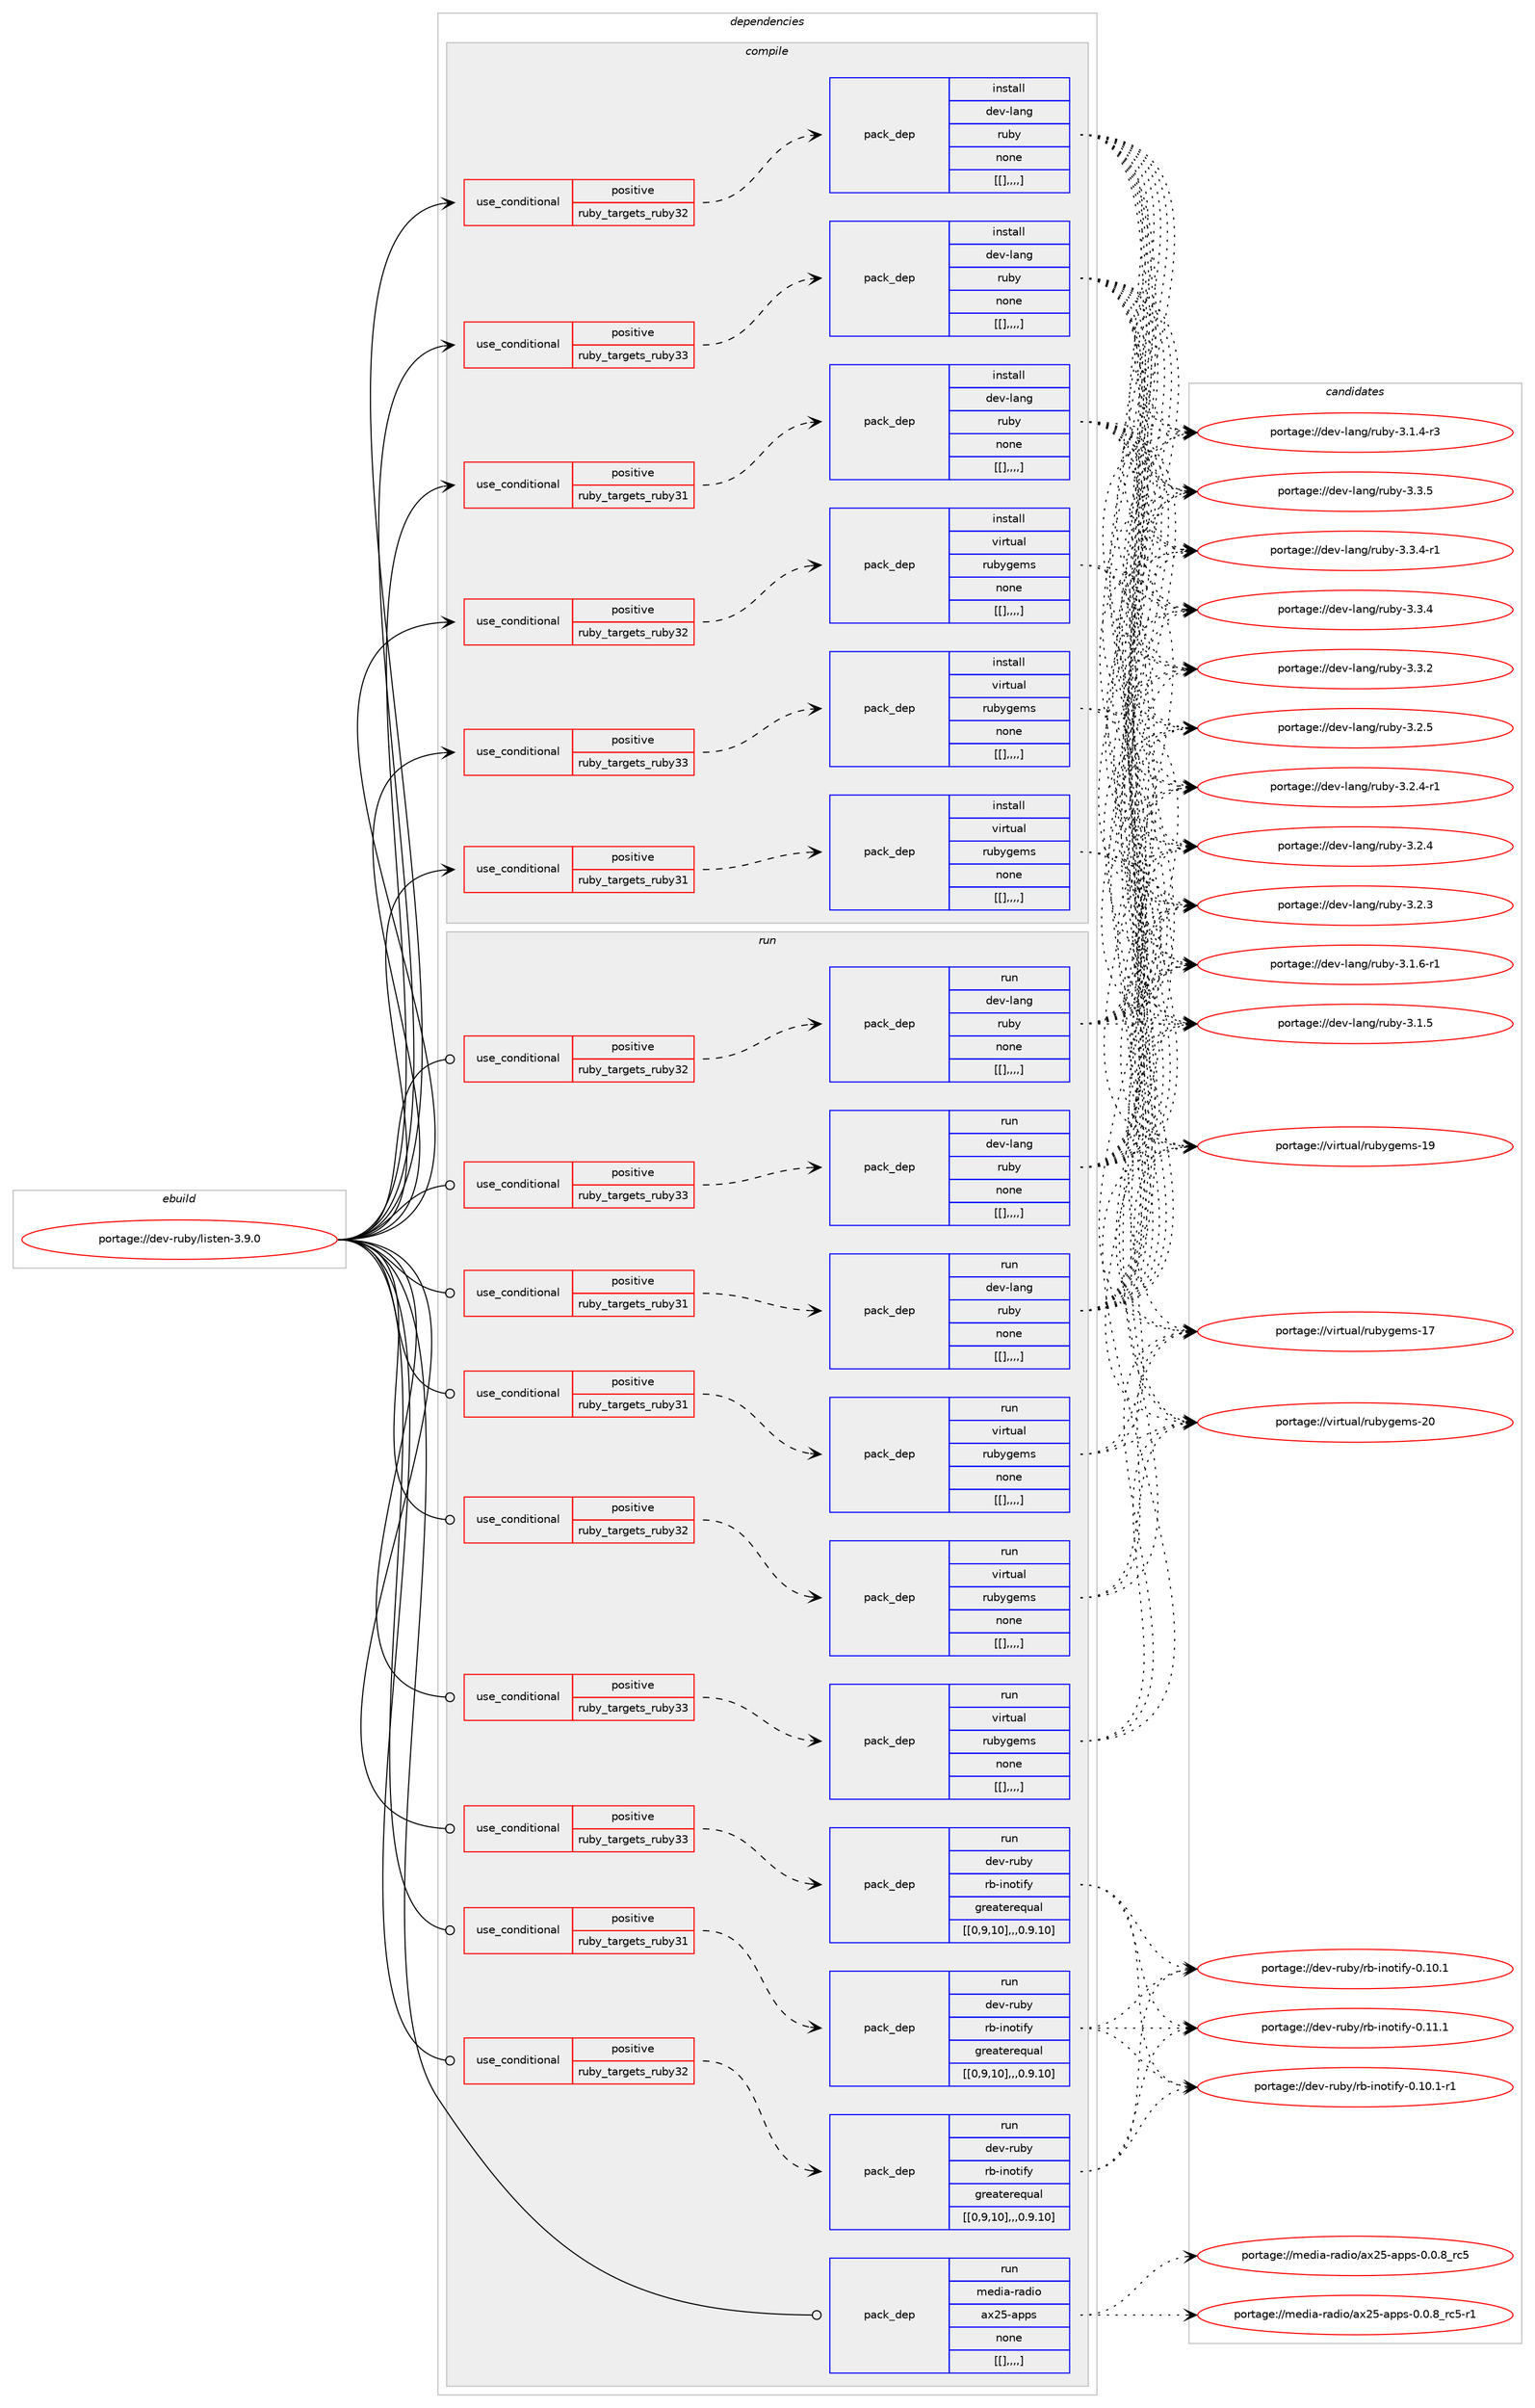 digraph prolog {

# *************
# Graph options
# *************

newrank=true;
concentrate=true;
compound=true;
graph [rankdir=LR,fontname=Helvetica,fontsize=10,ranksep=1.5];#, ranksep=2.5, nodesep=0.2];
edge  [arrowhead=vee];
node  [fontname=Helvetica,fontsize=10];

# **********
# The ebuild
# **********

subgraph cluster_leftcol {
color=gray;
label=<<i>ebuild</i>>;
id [label="portage://dev-ruby/listen-3.9.0", color=red, width=4, href="../dev-ruby/listen-3.9.0.svg"];
}

# ****************
# The dependencies
# ****************

subgraph cluster_midcol {
color=gray;
label=<<i>dependencies</i>>;
subgraph cluster_compile {
fillcolor="#eeeeee";
style=filled;
label=<<i>compile</i>>;
subgraph cond51340 {
dependency191500 [label=<<TABLE BORDER="0" CELLBORDER="1" CELLSPACING="0" CELLPADDING="4"><TR><TD ROWSPAN="3" CELLPADDING="10">use_conditional</TD></TR><TR><TD>positive</TD></TR><TR><TD>ruby_targets_ruby31</TD></TR></TABLE>>, shape=none, color=red];
subgraph pack138829 {
dependency191501 [label=<<TABLE BORDER="0" CELLBORDER="1" CELLSPACING="0" CELLPADDING="4" WIDTH="220"><TR><TD ROWSPAN="6" CELLPADDING="30">pack_dep</TD></TR><TR><TD WIDTH="110">install</TD></TR><TR><TD>dev-lang</TD></TR><TR><TD>ruby</TD></TR><TR><TD>none</TD></TR><TR><TD>[[],,,,]</TD></TR></TABLE>>, shape=none, color=blue];
}
dependency191500:e -> dependency191501:w [weight=20,style="dashed",arrowhead="vee"];
}
id:e -> dependency191500:w [weight=20,style="solid",arrowhead="vee"];
subgraph cond51341 {
dependency191502 [label=<<TABLE BORDER="0" CELLBORDER="1" CELLSPACING="0" CELLPADDING="4"><TR><TD ROWSPAN="3" CELLPADDING="10">use_conditional</TD></TR><TR><TD>positive</TD></TR><TR><TD>ruby_targets_ruby31</TD></TR></TABLE>>, shape=none, color=red];
subgraph pack138830 {
dependency191503 [label=<<TABLE BORDER="0" CELLBORDER="1" CELLSPACING="0" CELLPADDING="4" WIDTH="220"><TR><TD ROWSPAN="6" CELLPADDING="30">pack_dep</TD></TR><TR><TD WIDTH="110">install</TD></TR><TR><TD>virtual</TD></TR><TR><TD>rubygems</TD></TR><TR><TD>none</TD></TR><TR><TD>[[],,,,]</TD></TR></TABLE>>, shape=none, color=blue];
}
dependency191502:e -> dependency191503:w [weight=20,style="dashed",arrowhead="vee"];
}
id:e -> dependency191502:w [weight=20,style="solid",arrowhead="vee"];
subgraph cond51342 {
dependency191504 [label=<<TABLE BORDER="0" CELLBORDER="1" CELLSPACING="0" CELLPADDING="4"><TR><TD ROWSPAN="3" CELLPADDING="10">use_conditional</TD></TR><TR><TD>positive</TD></TR><TR><TD>ruby_targets_ruby32</TD></TR></TABLE>>, shape=none, color=red];
subgraph pack138831 {
dependency191505 [label=<<TABLE BORDER="0" CELLBORDER="1" CELLSPACING="0" CELLPADDING="4" WIDTH="220"><TR><TD ROWSPAN="6" CELLPADDING="30">pack_dep</TD></TR><TR><TD WIDTH="110">install</TD></TR><TR><TD>dev-lang</TD></TR><TR><TD>ruby</TD></TR><TR><TD>none</TD></TR><TR><TD>[[],,,,]</TD></TR></TABLE>>, shape=none, color=blue];
}
dependency191504:e -> dependency191505:w [weight=20,style="dashed",arrowhead="vee"];
}
id:e -> dependency191504:w [weight=20,style="solid",arrowhead="vee"];
subgraph cond51343 {
dependency191506 [label=<<TABLE BORDER="0" CELLBORDER="1" CELLSPACING="0" CELLPADDING="4"><TR><TD ROWSPAN="3" CELLPADDING="10">use_conditional</TD></TR><TR><TD>positive</TD></TR><TR><TD>ruby_targets_ruby32</TD></TR></TABLE>>, shape=none, color=red];
subgraph pack138832 {
dependency191507 [label=<<TABLE BORDER="0" CELLBORDER="1" CELLSPACING="0" CELLPADDING="4" WIDTH="220"><TR><TD ROWSPAN="6" CELLPADDING="30">pack_dep</TD></TR><TR><TD WIDTH="110">install</TD></TR><TR><TD>virtual</TD></TR><TR><TD>rubygems</TD></TR><TR><TD>none</TD></TR><TR><TD>[[],,,,]</TD></TR></TABLE>>, shape=none, color=blue];
}
dependency191506:e -> dependency191507:w [weight=20,style="dashed",arrowhead="vee"];
}
id:e -> dependency191506:w [weight=20,style="solid",arrowhead="vee"];
subgraph cond51344 {
dependency191508 [label=<<TABLE BORDER="0" CELLBORDER="1" CELLSPACING="0" CELLPADDING="4"><TR><TD ROWSPAN="3" CELLPADDING="10">use_conditional</TD></TR><TR><TD>positive</TD></TR><TR><TD>ruby_targets_ruby33</TD></TR></TABLE>>, shape=none, color=red];
subgraph pack138833 {
dependency191509 [label=<<TABLE BORDER="0" CELLBORDER="1" CELLSPACING="0" CELLPADDING="4" WIDTH="220"><TR><TD ROWSPAN="6" CELLPADDING="30">pack_dep</TD></TR><TR><TD WIDTH="110">install</TD></TR><TR><TD>dev-lang</TD></TR><TR><TD>ruby</TD></TR><TR><TD>none</TD></TR><TR><TD>[[],,,,]</TD></TR></TABLE>>, shape=none, color=blue];
}
dependency191508:e -> dependency191509:w [weight=20,style="dashed",arrowhead="vee"];
}
id:e -> dependency191508:w [weight=20,style="solid",arrowhead="vee"];
subgraph cond51345 {
dependency191510 [label=<<TABLE BORDER="0" CELLBORDER="1" CELLSPACING="0" CELLPADDING="4"><TR><TD ROWSPAN="3" CELLPADDING="10">use_conditional</TD></TR><TR><TD>positive</TD></TR><TR><TD>ruby_targets_ruby33</TD></TR></TABLE>>, shape=none, color=red];
subgraph pack138834 {
dependency191511 [label=<<TABLE BORDER="0" CELLBORDER="1" CELLSPACING="0" CELLPADDING="4" WIDTH="220"><TR><TD ROWSPAN="6" CELLPADDING="30">pack_dep</TD></TR><TR><TD WIDTH="110">install</TD></TR><TR><TD>virtual</TD></TR><TR><TD>rubygems</TD></TR><TR><TD>none</TD></TR><TR><TD>[[],,,,]</TD></TR></TABLE>>, shape=none, color=blue];
}
dependency191510:e -> dependency191511:w [weight=20,style="dashed",arrowhead="vee"];
}
id:e -> dependency191510:w [weight=20,style="solid",arrowhead="vee"];
}
subgraph cluster_compileandrun {
fillcolor="#eeeeee";
style=filled;
label=<<i>compile and run</i>>;
}
subgraph cluster_run {
fillcolor="#eeeeee";
style=filled;
label=<<i>run</i>>;
subgraph cond51346 {
dependency191512 [label=<<TABLE BORDER="0" CELLBORDER="1" CELLSPACING="0" CELLPADDING="4"><TR><TD ROWSPAN="3" CELLPADDING="10">use_conditional</TD></TR><TR><TD>positive</TD></TR><TR><TD>ruby_targets_ruby31</TD></TR></TABLE>>, shape=none, color=red];
subgraph pack138835 {
dependency191513 [label=<<TABLE BORDER="0" CELLBORDER="1" CELLSPACING="0" CELLPADDING="4" WIDTH="220"><TR><TD ROWSPAN="6" CELLPADDING="30">pack_dep</TD></TR><TR><TD WIDTH="110">run</TD></TR><TR><TD>dev-lang</TD></TR><TR><TD>ruby</TD></TR><TR><TD>none</TD></TR><TR><TD>[[],,,,]</TD></TR></TABLE>>, shape=none, color=blue];
}
dependency191512:e -> dependency191513:w [weight=20,style="dashed",arrowhead="vee"];
}
id:e -> dependency191512:w [weight=20,style="solid",arrowhead="odot"];
subgraph cond51347 {
dependency191514 [label=<<TABLE BORDER="0" CELLBORDER="1" CELLSPACING="0" CELLPADDING="4"><TR><TD ROWSPAN="3" CELLPADDING="10">use_conditional</TD></TR><TR><TD>positive</TD></TR><TR><TD>ruby_targets_ruby31</TD></TR></TABLE>>, shape=none, color=red];
subgraph pack138836 {
dependency191515 [label=<<TABLE BORDER="0" CELLBORDER="1" CELLSPACING="0" CELLPADDING="4" WIDTH="220"><TR><TD ROWSPAN="6" CELLPADDING="30">pack_dep</TD></TR><TR><TD WIDTH="110">run</TD></TR><TR><TD>dev-ruby</TD></TR><TR><TD>rb-inotify</TD></TR><TR><TD>greaterequal</TD></TR><TR><TD>[[0,9,10],,,0.9.10]</TD></TR></TABLE>>, shape=none, color=blue];
}
dependency191514:e -> dependency191515:w [weight=20,style="dashed",arrowhead="vee"];
}
id:e -> dependency191514:w [weight=20,style="solid",arrowhead="odot"];
subgraph cond51348 {
dependency191516 [label=<<TABLE BORDER="0" CELLBORDER="1" CELLSPACING="0" CELLPADDING="4"><TR><TD ROWSPAN="3" CELLPADDING="10">use_conditional</TD></TR><TR><TD>positive</TD></TR><TR><TD>ruby_targets_ruby31</TD></TR></TABLE>>, shape=none, color=red];
subgraph pack138837 {
dependency191517 [label=<<TABLE BORDER="0" CELLBORDER="1" CELLSPACING="0" CELLPADDING="4" WIDTH="220"><TR><TD ROWSPAN="6" CELLPADDING="30">pack_dep</TD></TR><TR><TD WIDTH="110">run</TD></TR><TR><TD>virtual</TD></TR><TR><TD>rubygems</TD></TR><TR><TD>none</TD></TR><TR><TD>[[],,,,]</TD></TR></TABLE>>, shape=none, color=blue];
}
dependency191516:e -> dependency191517:w [weight=20,style="dashed",arrowhead="vee"];
}
id:e -> dependency191516:w [weight=20,style="solid",arrowhead="odot"];
subgraph cond51349 {
dependency191518 [label=<<TABLE BORDER="0" CELLBORDER="1" CELLSPACING="0" CELLPADDING="4"><TR><TD ROWSPAN="3" CELLPADDING="10">use_conditional</TD></TR><TR><TD>positive</TD></TR><TR><TD>ruby_targets_ruby32</TD></TR></TABLE>>, shape=none, color=red];
subgraph pack138838 {
dependency191519 [label=<<TABLE BORDER="0" CELLBORDER="1" CELLSPACING="0" CELLPADDING="4" WIDTH="220"><TR><TD ROWSPAN="6" CELLPADDING="30">pack_dep</TD></TR><TR><TD WIDTH="110">run</TD></TR><TR><TD>dev-lang</TD></TR><TR><TD>ruby</TD></TR><TR><TD>none</TD></TR><TR><TD>[[],,,,]</TD></TR></TABLE>>, shape=none, color=blue];
}
dependency191518:e -> dependency191519:w [weight=20,style="dashed",arrowhead="vee"];
}
id:e -> dependency191518:w [weight=20,style="solid",arrowhead="odot"];
subgraph cond51350 {
dependency191520 [label=<<TABLE BORDER="0" CELLBORDER="1" CELLSPACING="0" CELLPADDING="4"><TR><TD ROWSPAN="3" CELLPADDING="10">use_conditional</TD></TR><TR><TD>positive</TD></TR><TR><TD>ruby_targets_ruby32</TD></TR></TABLE>>, shape=none, color=red];
subgraph pack138839 {
dependency191521 [label=<<TABLE BORDER="0" CELLBORDER="1" CELLSPACING="0" CELLPADDING="4" WIDTH="220"><TR><TD ROWSPAN="6" CELLPADDING="30">pack_dep</TD></TR><TR><TD WIDTH="110">run</TD></TR><TR><TD>dev-ruby</TD></TR><TR><TD>rb-inotify</TD></TR><TR><TD>greaterequal</TD></TR><TR><TD>[[0,9,10],,,0.9.10]</TD></TR></TABLE>>, shape=none, color=blue];
}
dependency191520:e -> dependency191521:w [weight=20,style="dashed",arrowhead="vee"];
}
id:e -> dependency191520:w [weight=20,style="solid",arrowhead="odot"];
subgraph cond51351 {
dependency191522 [label=<<TABLE BORDER="0" CELLBORDER="1" CELLSPACING="0" CELLPADDING="4"><TR><TD ROWSPAN="3" CELLPADDING="10">use_conditional</TD></TR><TR><TD>positive</TD></TR><TR><TD>ruby_targets_ruby32</TD></TR></TABLE>>, shape=none, color=red];
subgraph pack138840 {
dependency191523 [label=<<TABLE BORDER="0" CELLBORDER="1" CELLSPACING="0" CELLPADDING="4" WIDTH="220"><TR><TD ROWSPAN="6" CELLPADDING="30">pack_dep</TD></TR><TR><TD WIDTH="110">run</TD></TR><TR><TD>virtual</TD></TR><TR><TD>rubygems</TD></TR><TR><TD>none</TD></TR><TR><TD>[[],,,,]</TD></TR></TABLE>>, shape=none, color=blue];
}
dependency191522:e -> dependency191523:w [weight=20,style="dashed",arrowhead="vee"];
}
id:e -> dependency191522:w [weight=20,style="solid",arrowhead="odot"];
subgraph cond51352 {
dependency191524 [label=<<TABLE BORDER="0" CELLBORDER="1" CELLSPACING="0" CELLPADDING="4"><TR><TD ROWSPAN="3" CELLPADDING="10">use_conditional</TD></TR><TR><TD>positive</TD></TR><TR><TD>ruby_targets_ruby33</TD></TR></TABLE>>, shape=none, color=red];
subgraph pack138841 {
dependency191525 [label=<<TABLE BORDER="0" CELLBORDER="1" CELLSPACING="0" CELLPADDING="4" WIDTH="220"><TR><TD ROWSPAN="6" CELLPADDING="30">pack_dep</TD></TR><TR><TD WIDTH="110">run</TD></TR><TR><TD>dev-lang</TD></TR><TR><TD>ruby</TD></TR><TR><TD>none</TD></TR><TR><TD>[[],,,,]</TD></TR></TABLE>>, shape=none, color=blue];
}
dependency191524:e -> dependency191525:w [weight=20,style="dashed",arrowhead="vee"];
}
id:e -> dependency191524:w [weight=20,style="solid",arrowhead="odot"];
subgraph cond51353 {
dependency191526 [label=<<TABLE BORDER="0" CELLBORDER="1" CELLSPACING="0" CELLPADDING="4"><TR><TD ROWSPAN="3" CELLPADDING="10">use_conditional</TD></TR><TR><TD>positive</TD></TR><TR><TD>ruby_targets_ruby33</TD></TR></TABLE>>, shape=none, color=red];
subgraph pack138842 {
dependency191527 [label=<<TABLE BORDER="0" CELLBORDER="1" CELLSPACING="0" CELLPADDING="4" WIDTH="220"><TR><TD ROWSPAN="6" CELLPADDING="30">pack_dep</TD></TR><TR><TD WIDTH="110">run</TD></TR><TR><TD>dev-ruby</TD></TR><TR><TD>rb-inotify</TD></TR><TR><TD>greaterequal</TD></TR><TR><TD>[[0,9,10],,,0.9.10]</TD></TR></TABLE>>, shape=none, color=blue];
}
dependency191526:e -> dependency191527:w [weight=20,style="dashed",arrowhead="vee"];
}
id:e -> dependency191526:w [weight=20,style="solid",arrowhead="odot"];
subgraph cond51354 {
dependency191528 [label=<<TABLE BORDER="0" CELLBORDER="1" CELLSPACING="0" CELLPADDING="4"><TR><TD ROWSPAN="3" CELLPADDING="10">use_conditional</TD></TR><TR><TD>positive</TD></TR><TR><TD>ruby_targets_ruby33</TD></TR></TABLE>>, shape=none, color=red];
subgraph pack138843 {
dependency191529 [label=<<TABLE BORDER="0" CELLBORDER="1" CELLSPACING="0" CELLPADDING="4" WIDTH="220"><TR><TD ROWSPAN="6" CELLPADDING="30">pack_dep</TD></TR><TR><TD WIDTH="110">run</TD></TR><TR><TD>virtual</TD></TR><TR><TD>rubygems</TD></TR><TR><TD>none</TD></TR><TR><TD>[[],,,,]</TD></TR></TABLE>>, shape=none, color=blue];
}
dependency191528:e -> dependency191529:w [weight=20,style="dashed",arrowhead="vee"];
}
id:e -> dependency191528:w [weight=20,style="solid",arrowhead="odot"];
subgraph pack138844 {
dependency191530 [label=<<TABLE BORDER="0" CELLBORDER="1" CELLSPACING="0" CELLPADDING="4" WIDTH="220"><TR><TD ROWSPAN="6" CELLPADDING="30">pack_dep</TD></TR><TR><TD WIDTH="110">run</TD></TR><TR><TD>media-radio</TD></TR><TR><TD>ax25-apps</TD></TR><TR><TD>none</TD></TR><TR><TD>[[],,,,]</TD></TR></TABLE>>, shape=none, color=blue];
}
id:e -> dependency191530:w [weight=20,style="solid",arrowhead="odot"];
}
}

# **************
# The candidates
# **************

subgraph cluster_choices {
rank=same;
color=gray;
label=<<i>candidates</i>>;

subgraph choice138829 {
color=black;
nodesep=1;
choice10010111845108971101034711411798121455146514653 [label="portage://dev-lang/ruby-3.3.5", color=red, width=4,href="../dev-lang/ruby-3.3.5.svg"];
choice100101118451089711010347114117981214551465146524511449 [label="portage://dev-lang/ruby-3.3.4-r1", color=red, width=4,href="../dev-lang/ruby-3.3.4-r1.svg"];
choice10010111845108971101034711411798121455146514652 [label="portage://dev-lang/ruby-3.3.4", color=red, width=4,href="../dev-lang/ruby-3.3.4.svg"];
choice10010111845108971101034711411798121455146514650 [label="portage://dev-lang/ruby-3.3.2", color=red, width=4,href="../dev-lang/ruby-3.3.2.svg"];
choice10010111845108971101034711411798121455146504653 [label="portage://dev-lang/ruby-3.2.5", color=red, width=4,href="../dev-lang/ruby-3.2.5.svg"];
choice100101118451089711010347114117981214551465046524511449 [label="portage://dev-lang/ruby-3.2.4-r1", color=red, width=4,href="../dev-lang/ruby-3.2.4-r1.svg"];
choice10010111845108971101034711411798121455146504652 [label="portage://dev-lang/ruby-3.2.4", color=red, width=4,href="../dev-lang/ruby-3.2.4.svg"];
choice10010111845108971101034711411798121455146504651 [label="portage://dev-lang/ruby-3.2.3", color=red, width=4,href="../dev-lang/ruby-3.2.3.svg"];
choice100101118451089711010347114117981214551464946544511449 [label="portage://dev-lang/ruby-3.1.6-r1", color=red, width=4,href="../dev-lang/ruby-3.1.6-r1.svg"];
choice10010111845108971101034711411798121455146494653 [label="portage://dev-lang/ruby-3.1.5", color=red, width=4,href="../dev-lang/ruby-3.1.5.svg"];
choice100101118451089711010347114117981214551464946524511451 [label="portage://dev-lang/ruby-3.1.4-r3", color=red, width=4,href="../dev-lang/ruby-3.1.4-r3.svg"];
dependency191501:e -> choice10010111845108971101034711411798121455146514653:w [style=dotted,weight="100"];
dependency191501:e -> choice100101118451089711010347114117981214551465146524511449:w [style=dotted,weight="100"];
dependency191501:e -> choice10010111845108971101034711411798121455146514652:w [style=dotted,weight="100"];
dependency191501:e -> choice10010111845108971101034711411798121455146514650:w [style=dotted,weight="100"];
dependency191501:e -> choice10010111845108971101034711411798121455146504653:w [style=dotted,weight="100"];
dependency191501:e -> choice100101118451089711010347114117981214551465046524511449:w [style=dotted,weight="100"];
dependency191501:e -> choice10010111845108971101034711411798121455146504652:w [style=dotted,weight="100"];
dependency191501:e -> choice10010111845108971101034711411798121455146504651:w [style=dotted,weight="100"];
dependency191501:e -> choice100101118451089711010347114117981214551464946544511449:w [style=dotted,weight="100"];
dependency191501:e -> choice10010111845108971101034711411798121455146494653:w [style=dotted,weight="100"];
dependency191501:e -> choice100101118451089711010347114117981214551464946524511451:w [style=dotted,weight="100"];
}
subgraph choice138830 {
color=black;
nodesep=1;
choice118105114116117971084711411798121103101109115455048 [label="portage://virtual/rubygems-20", color=red, width=4,href="../virtual/rubygems-20.svg"];
choice118105114116117971084711411798121103101109115454957 [label="portage://virtual/rubygems-19", color=red, width=4,href="../virtual/rubygems-19.svg"];
choice118105114116117971084711411798121103101109115454955 [label="portage://virtual/rubygems-17", color=red, width=4,href="../virtual/rubygems-17.svg"];
dependency191503:e -> choice118105114116117971084711411798121103101109115455048:w [style=dotted,weight="100"];
dependency191503:e -> choice118105114116117971084711411798121103101109115454957:w [style=dotted,weight="100"];
dependency191503:e -> choice118105114116117971084711411798121103101109115454955:w [style=dotted,weight="100"];
}
subgraph choice138831 {
color=black;
nodesep=1;
choice10010111845108971101034711411798121455146514653 [label="portage://dev-lang/ruby-3.3.5", color=red, width=4,href="../dev-lang/ruby-3.3.5.svg"];
choice100101118451089711010347114117981214551465146524511449 [label="portage://dev-lang/ruby-3.3.4-r1", color=red, width=4,href="../dev-lang/ruby-3.3.4-r1.svg"];
choice10010111845108971101034711411798121455146514652 [label="portage://dev-lang/ruby-3.3.4", color=red, width=4,href="../dev-lang/ruby-3.3.4.svg"];
choice10010111845108971101034711411798121455146514650 [label="portage://dev-lang/ruby-3.3.2", color=red, width=4,href="../dev-lang/ruby-3.3.2.svg"];
choice10010111845108971101034711411798121455146504653 [label="portage://dev-lang/ruby-3.2.5", color=red, width=4,href="../dev-lang/ruby-3.2.5.svg"];
choice100101118451089711010347114117981214551465046524511449 [label="portage://dev-lang/ruby-3.2.4-r1", color=red, width=4,href="../dev-lang/ruby-3.2.4-r1.svg"];
choice10010111845108971101034711411798121455146504652 [label="portage://dev-lang/ruby-3.2.4", color=red, width=4,href="../dev-lang/ruby-3.2.4.svg"];
choice10010111845108971101034711411798121455146504651 [label="portage://dev-lang/ruby-3.2.3", color=red, width=4,href="../dev-lang/ruby-3.2.3.svg"];
choice100101118451089711010347114117981214551464946544511449 [label="portage://dev-lang/ruby-3.1.6-r1", color=red, width=4,href="../dev-lang/ruby-3.1.6-r1.svg"];
choice10010111845108971101034711411798121455146494653 [label="portage://dev-lang/ruby-3.1.5", color=red, width=4,href="../dev-lang/ruby-3.1.5.svg"];
choice100101118451089711010347114117981214551464946524511451 [label="portage://dev-lang/ruby-3.1.4-r3", color=red, width=4,href="../dev-lang/ruby-3.1.4-r3.svg"];
dependency191505:e -> choice10010111845108971101034711411798121455146514653:w [style=dotted,weight="100"];
dependency191505:e -> choice100101118451089711010347114117981214551465146524511449:w [style=dotted,weight="100"];
dependency191505:e -> choice10010111845108971101034711411798121455146514652:w [style=dotted,weight="100"];
dependency191505:e -> choice10010111845108971101034711411798121455146514650:w [style=dotted,weight="100"];
dependency191505:e -> choice10010111845108971101034711411798121455146504653:w [style=dotted,weight="100"];
dependency191505:e -> choice100101118451089711010347114117981214551465046524511449:w [style=dotted,weight="100"];
dependency191505:e -> choice10010111845108971101034711411798121455146504652:w [style=dotted,weight="100"];
dependency191505:e -> choice10010111845108971101034711411798121455146504651:w [style=dotted,weight="100"];
dependency191505:e -> choice100101118451089711010347114117981214551464946544511449:w [style=dotted,weight="100"];
dependency191505:e -> choice10010111845108971101034711411798121455146494653:w [style=dotted,weight="100"];
dependency191505:e -> choice100101118451089711010347114117981214551464946524511451:w [style=dotted,weight="100"];
}
subgraph choice138832 {
color=black;
nodesep=1;
choice118105114116117971084711411798121103101109115455048 [label="portage://virtual/rubygems-20", color=red, width=4,href="../virtual/rubygems-20.svg"];
choice118105114116117971084711411798121103101109115454957 [label="portage://virtual/rubygems-19", color=red, width=4,href="../virtual/rubygems-19.svg"];
choice118105114116117971084711411798121103101109115454955 [label="portage://virtual/rubygems-17", color=red, width=4,href="../virtual/rubygems-17.svg"];
dependency191507:e -> choice118105114116117971084711411798121103101109115455048:w [style=dotted,weight="100"];
dependency191507:e -> choice118105114116117971084711411798121103101109115454957:w [style=dotted,weight="100"];
dependency191507:e -> choice118105114116117971084711411798121103101109115454955:w [style=dotted,weight="100"];
}
subgraph choice138833 {
color=black;
nodesep=1;
choice10010111845108971101034711411798121455146514653 [label="portage://dev-lang/ruby-3.3.5", color=red, width=4,href="../dev-lang/ruby-3.3.5.svg"];
choice100101118451089711010347114117981214551465146524511449 [label="portage://dev-lang/ruby-3.3.4-r1", color=red, width=4,href="../dev-lang/ruby-3.3.4-r1.svg"];
choice10010111845108971101034711411798121455146514652 [label="portage://dev-lang/ruby-3.3.4", color=red, width=4,href="../dev-lang/ruby-3.3.4.svg"];
choice10010111845108971101034711411798121455146514650 [label="portage://dev-lang/ruby-3.3.2", color=red, width=4,href="../dev-lang/ruby-3.3.2.svg"];
choice10010111845108971101034711411798121455146504653 [label="portage://dev-lang/ruby-3.2.5", color=red, width=4,href="../dev-lang/ruby-3.2.5.svg"];
choice100101118451089711010347114117981214551465046524511449 [label="portage://dev-lang/ruby-3.2.4-r1", color=red, width=4,href="../dev-lang/ruby-3.2.4-r1.svg"];
choice10010111845108971101034711411798121455146504652 [label="portage://dev-lang/ruby-3.2.4", color=red, width=4,href="../dev-lang/ruby-3.2.4.svg"];
choice10010111845108971101034711411798121455146504651 [label="portage://dev-lang/ruby-3.2.3", color=red, width=4,href="../dev-lang/ruby-3.2.3.svg"];
choice100101118451089711010347114117981214551464946544511449 [label="portage://dev-lang/ruby-3.1.6-r1", color=red, width=4,href="../dev-lang/ruby-3.1.6-r1.svg"];
choice10010111845108971101034711411798121455146494653 [label="portage://dev-lang/ruby-3.1.5", color=red, width=4,href="../dev-lang/ruby-3.1.5.svg"];
choice100101118451089711010347114117981214551464946524511451 [label="portage://dev-lang/ruby-3.1.4-r3", color=red, width=4,href="../dev-lang/ruby-3.1.4-r3.svg"];
dependency191509:e -> choice10010111845108971101034711411798121455146514653:w [style=dotted,weight="100"];
dependency191509:e -> choice100101118451089711010347114117981214551465146524511449:w [style=dotted,weight="100"];
dependency191509:e -> choice10010111845108971101034711411798121455146514652:w [style=dotted,weight="100"];
dependency191509:e -> choice10010111845108971101034711411798121455146514650:w [style=dotted,weight="100"];
dependency191509:e -> choice10010111845108971101034711411798121455146504653:w [style=dotted,weight="100"];
dependency191509:e -> choice100101118451089711010347114117981214551465046524511449:w [style=dotted,weight="100"];
dependency191509:e -> choice10010111845108971101034711411798121455146504652:w [style=dotted,weight="100"];
dependency191509:e -> choice10010111845108971101034711411798121455146504651:w [style=dotted,weight="100"];
dependency191509:e -> choice100101118451089711010347114117981214551464946544511449:w [style=dotted,weight="100"];
dependency191509:e -> choice10010111845108971101034711411798121455146494653:w [style=dotted,weight="100"];
dependency191509:e -> choice100101118451089711010347114117981214551464946524511451:w [style=dotted,weight="100"];
}
subgraph choice138834 {
color=black;
nodesep=1;
choice118105114116117971084711411798121103101109115455048 [label="portage://virtual/rubygems-20", color=red, width=4,href="../virtual/rubygems-20.svg"];
choice118105114116117971084711411798121103101109115454957 [label="portage://virtual/rubygems-19", color=red, width=4,href="../virtual/rubygems-19.svg"];
choice118105114116117971084711411798121103101109115454955 [label="portage://virtual/rubygems-17", color=red, width=4,href="../virtual/rubygems-17.svg"];
dependency191511:e -> choice118105114116117971084711411798121103101109115455048:w [style=dotted,weight="100"];
dependency191511:e -> choice118105114116117971084711411798121103101109115454957:w [style=dotted,weight="100"];
dependency191511:e -> choice118105114116117971084711411798121103101109115454955:w [style=dotted,weight="100"];
}
subgraph choice138835 {
color=black;
nodesep=1;
choice10010111845108971101034711411798121455146514653 [label="portage://dev-lang/ruby-3.3.5", color=red, width=4,href="../dev-lang/ruby-3.3.5.svg"];
choice100101118451089711010347114117981214551465146524511449 [label="portage://dev-lang/ruby-3.3.4-r1", color=red, width=4,href="../dev-lang/ruby-3.3.4-r1.svg"];
choice10010111845108971101034711411798121455146514652 [label="portage://dev-lang/ruby-3.3.4", color=red, width=4,href="../dev-lang/ruby-3.3.4.svg"];
choice10010111845108971101034711411798121455146514650 [label="portage://dev-lang/ruby-3.3.2", color=red, width=4,href="../dev-lang/ruby-3.3.2.svg"];
choice10010111845108971101034711411798121455146504653 [label="portage://dev-lang/ruby-3.2.5", color=red, width=4,href="../dev-lang/ruby-3.2.5.svg"];
choice100101118451089711010347114117981214551465046524511449 [label="portage://dev-lang/ruby-3.2.4-r1", color=red, width=4,href="../dev-lang/ruby-3.2.4-r1.svg"];
choice10010111845108971101034711411798121455146504652 [label="portage://dev-lang/ruby-3.2.4", color=red, width=4,href="../dev-lang/ruby-3.2.4.svg"];
choice10010111845108971101034711411798121455146504651 [label="portage://dev-lang/ruby-3.2.3", color=red, width=4,href="../dev-lang/ruby-3.2.3.svg"];
choice100101118451089711010347114117981214551464946544511449 [label="portage://dev-lang/ruby-3.1.6-r1", color=red, width=4,href="../dev-lang/ruby-3.1.6-r1.svg"];
choice10010111845108971101034711411798121455146494653 [label="portage://dev-lang/ruby-3.1.5", color=red, width=4,href="../dev-lang/ruby-3.1.5.svg"];
choice100101118451089711010347114117981214551464946524511451 [label="portage://dev-lang/ruby-3.1.4-r3", color=red, width=4,href="../dev-lang/ruby-3.1.4-r3.svg"];
dependency191513:e -> choice10010111845108971101034711411798121455146514653:w [style=dotted,weight="100"];
dependency191513:e -> choice100101118451089711010347114117981214551465146524511449:w [style=dotted,weight="100"];
dependency191513:e -> choice10010111845108971101034711411798121455146514652:w [style=dotted,weight="100"];
dependency191513:e -> choice10010111845108971101034711411798121455146514650:w [style=dotted,weight="100"];
dependency191513:e -> choice10010111845108971101034711411798121455146504653:w [style=dotted,weight="100"];
dependency191513:e -> choice100101118451089711010347114117981214551465046524511449:w [style=dotted,weight="100"];
dependency191513:e -> choice10010111845108971101034711411798121455146504652:w [style=dotted,weight="100"];
dependency191513:e -> choice10010111845108971101034711411798121455146504651:w [style=dotted,weight="100"];
dependency191513:e -> choice100101118451089711010347114117981214551464946544511449:w [style=dotted,weight="100"];
dependency191513:e -> choice10010111845108971101034711411798121455146494653:w [style=dotted,weight="100"];
dependency191513:e -> choice100101118451089711010347114117981214551464946524511451:w [style=dotted,weight="100"];
}
subgraph choice138836 {
color=black;
nodesep=1;
choice100101118451141179812147114984510511011111610510212145484649494649 [label="portage://dev-ruby/rb-inotify-0.11.1", color=red, width=4,href="../dev-ruby/rb-inotify-0.11.1.svg"];
choice1001011184511411798121471149845105110111116105102121454846494846494511449 [label="portage://dev-ruby/rb-inotify-0.10.1-r1", color=red, width=4,href="../dev-ruby/rb-inotify-0.10.1-r1.svg"];
choice100101118451141179812147114984510511011111610510212145484649484649 [label="portage://dev-ruby/rb-inotify-0.10.1", color=red, width=4,href="../dev-ruby/rb-inotify-0.10.1.svg"];
dependency191515:e -> choice100101118451141179812147114984510511011111610510212145484649494649:w [style=dotted,weight="100"];
dependency191515:e -> choice1001011184511411798121471149845105110111116105102121454846494846494511449:w [style=dotted,weight="100"];
dependency191515:e -> choice100101118451141179812147114984510511011111610510212145484649484649:w [style=dotted,weight="100"];
}
subgraph choice138837 {
color=black;
nodesep=1;
choice118105114116117971084711411798121103101109115455048 [label="portage://virtual/rubygems-20", color=red, width=4,href="../virtual/rubygems-20.svg"];
choice118105114116117971084711411798121103101109115454957 [label="portage://virtual/rubygems-19", color=red, width=4,href="../virtual/rubygems-19.svg"];
choice118105114116117971084711411798121103101109115454955 [label="portage://virtual/rubygems-17", color=red, width=4,href="../virtual/rubygems-17.svg"];
dependency191517:e -> choice118105114116117971084711411798121103101109115455048:w [style=dotted,weight="100"];
dependency191517:e -> choice118105114116117971084711411798121103101109115454957:w [style=dotted,weight="100"];
dependency191517:e -> choice118105114116117971084711411798121103101109115454955:w [style=dotted,weight="100"];
}
subgraph choice138838 {
color=black;
nodesep=1;
choice10010111845108971101034711411798121455146514653 [label="portage://dev-lang/ruby-3.3.5", color=red, width=4,href="../dev-lang/ruby-3.3.5.svg"];
choice100101118451089711010347114117981214551465146524511449 [label="portage://dev-lang/ruby-3.3.4-r1", color=red, width=4,href="../dev-lang/ruby-3.3.4-r1.svg"];
choice10010111845108971101034711411798121455146514652 [label="portage://dev-lang/ruby-3.3.4", color=red, width=4,href="../dev-lang/ruby-3.3.4.svg"];
choice10010111845108971101034711411798121455146514650 [label="portage://dev-lang/ruby-3.3.2", color=red, width=4,href="../dev-lang/ruby-3.3.2.svg"];
choice10010111845108971101034711411798121455146504653 [label="portage://dev-lang/ruby-3.2.5", color=red, width=4,href="../dev-lang/ruby-3.2.5.svg"];
choice100101118451089711010347114117981214551465046524511449 [label="portage://dev-lang/ruby-3.2.4-r1", color=red, width=4,href="../dev-lang/ruby-3.2.4-r1.svg"];
choice10010111845108971101034711411798121455146504652 [label="portage://dev-lang/ruby-3.2.4", color=red, width=4,href="../dev-lang/ruby-3.2.4.svg"];
choice10010111845108971101034711411798121455146504651 [label="portage://dev-lang/ruby-3.2.3", color=red, width=4,href="../dev-lang/ruby-3.2.3.svg"];
choice100101118451089711010347114117981214551464946544511449 [label="portage://dev-lang/ruby-3.1.6-r1", color=red, width=4,href="../dev-lang/ruby-3.1.6-r1.svg"];
choice10010111845108971101034711411798121455146494653 [label="portage://dev-lang/ruby-3.1.5", color=red, width=4,href="../dev-lang/ruby-3.1.5.svg"];
choice100101118451089711010347114117981214551464946524511451 [label="portage://dev-lang/ruby-3.1.4-r3", color=red, width=4,href="../dev-lang/ruby-3.1.4-r3.svg"];
dependency191519:e -> choice10010111845108971101034711411798121455146514653:w [style=dotted,weight="100"];
dependency191519:e -> choice100101118451089711010347114117981214551465146524511449:w [style=dotted,weight="100"];
dependency191519:e -> choice10010111845108971101034711411798121455146514652:w [style=dotted,weight="100"];
dependency191519:e -> choice10010111845108971101034711411798121455146514650:w [style=dotted,weight="100"];
dependency191519:e -> choice10010111845108971101034711411798121455146504653:w [style=dotted,weight="100"];
dependency191519:e -> choice100101118451089711010347114117981214551465046524511449:w [style=dotted,weight="100"];
dependency191519:e -> choice10010111845108971101034711411798121455146504652:w [style=dotted,weight="100"];
dependency191519:e -> choice10010111845108971101034711411798121455146504651:w [style=dotted,weight="100"];
dependency191519:e -> choice100101118451089711010347114117981214551464946544511449:w [style=dotted,weight="100"];
dependency191519:e -> choice10010111845108971101034711411798121455146494653:w [style=dotted,weight="100"];
dependency191519:e -> choice100101118451089711010347114117981214551464946524511451:w [style=dotted,weight="100"];
}
subgraph choice138839 {
color=black;
nodesep=1;
choice100101118451141179812147114984510511011111610510212145484649494649 [label="portage://dev-ruby/rb-inotify-0.11.1", color=red, width=4,href="../dev-ruby/rb-inotify-0.11.1.svg"];
choice1001011184511411798121471149845105110111116105102121454846494846494511449 [label="portage://dev-ruby/rb-inotify-0.10.1-r1", color=red, width=4,href="../dev-ruby/rb-inotify-0.10.1-r1.svg"];
choice100101118451141179812147114984510511011111610510212145484649484649 [label="portage://dev-ruby/rb-inotify-0.10.1", color=red, width=4,href="../dev-ruby/rb-inotify-0.10.1.svg"];
dependency191521:e -> choice100101118451141179812147114984510511011111610510212145484649494649:w [style=dotted,weight="100"];
dependency191521:e -> choice1001011184511411798121471149845105110111116105102121454846494846494511449:w [style=dotted,weight="100"];
dependency191521:e -> choice100101118451141179812147114984510511011111610510212145484649484649:w [style=dotted,weight="100"];
}
subgraph choice138840 {
color=black;
nodesep=1;
choice118105114116117971084711411798121103101109115455048 [label="portage://virtual/rubygems-20", color=red, width=4,href="../virtual/rubygems-20.svg"];
choice118105114116117971084711411798121103101109115454957 [label="portage://virtual/rubygems-19", color=red, width=4,href="../virtual/rubygems-19.svg"];
choice118105114116117971084711411798121103101109115454955 [label="portage://virtual/rubygems-17", color=red, width=4,href="../virtual/rubygems-17.svg"];
dependency191523:e -> choice118105114116117971084711411798121103101109115455048:w [style=dotted,weight="100"];
dependency191523:e -> choice118105114116117971084711411798121103101109115454957:w [style=dotted,weight="100"];
dependency191523:e -> choice118105114116117971084711411798121103101109115454955:w [style=dotted,weight="100"];
}
subgraph choice138841 {
color=black;
nodesep=1;
choice10010111845108971101034711411798121455146514653 [label="portage://dev-lang/ruby-3.3.5", color=red, width=4,href="../dev-lang/ruby-3.3.5.svg"];
choice100101118451089711010347114117981214551465146524511449 [label="portage://dev-lang/ruby-3.3.4-r1", color=red, width=4,href="../dev-lang/ruby-3.3.4-r1.svg"];
choice10010111845108971101034711411798121455146514652 [label="portage://dev-lang/ruby-3.3.4", color=red, width=4,href="../dev-lang/ruby-3.3.4.svg"];
choice10010111845108971101034711411798121455146514650 [label="portage://dev-lang/ruby-3.3.2", color=red, width=4,href="../dev-lang/ruby-3.3.2.svg"];
choice10010111845108971101034711411798121455146504653 [label="portage://dev-lang/ruby-3.2.5", color=red, width=4,href="../dev-lang/ruby-3.2.5.svg"];
choice100101118451089711010347114117981214551465046524511449 [label="portage://dev-lang/ruby-3.2.4-r1", color=red, width=4,href="../dev-lang/ruby-3.2.4-r1.svg"];
choice10010111845108971101034711411798121455146504652 [label="portage://dev-lang/ruby-3.2.4", color=red, width=4,href="../dev-lang/ruby-3.2.4.svg"];
choice10010111845108971101034711411798121455146504651 [label="portage://dev-lang/ruby-3.2.3", color=red, width=4,href="../dev-lang/ruby-3.2.3.svg"];
choice100101118451089711010347114117981214551464946544511449 [label="portage://dev-lang/ruby-3.1.6-r1", color=red, width=4,href="../dev-lang/ruby-3.1.6-r1.svg"];
choice10010111845108971101034711411798121455146494653 [label="portage://dev-lang/ruby-3.1.5", color=red, width=4,href="../dev-lang/ruby-3.1.5.svg"];
choice100101118451089711010347114117981214551464946524511451 [label="portage://dev-lang/ruby-3.1.4-r3", color=red, width=4,href="../dev-lang/ruby-3.1.4-r3.svg"];
dependency191525:e -> choice10010111845108971101034711411798121455146514653:w [style=dotted,weight="100"];
dependency191525:e -> choice100101118451089711010347114117981214551465146524511449:w [style=dotted,weight="100"];
dependency191525:e -> choice10010111845108971101034711411798121455146514652:w [style=dotted,weight="100"];
dependency191525:e -> choice10010111845108971101034711411798121455146514650:w [style=dotted,weight="100"];
dependency191525:e -> choice10010111845108971101034711411798121455146504653:w [style=dotted,weight="100"];
dependency191525:e -> choice100101118451089711010347114117981214551465046524511449:w [style=dotted,weight="100"];
dependency191525:e -> choice10010111845108971101034711411798121455146504652:w [style=dotted,weight="100"];
dependency191525:e -> choice10010111845108971101034711411798121455146504651:w [style=dotted,weight="100"];
dependency191525:e -> choice100101118451089711010347114117981214551464946544511449:w [style=dotted,weight="100"];
dependency191525:e -> choice10010111845108971101034711411798121455146494653:w [style=dotted,weight="100"];
dependency191525:e -> choice100101118451089711010347114117981214551464946524511451:w [style=dotted,weight="100"];
}
subgraph choice138842 {
color=black;
nodesep=1;
choice100101118451141179812147114984510511011111610510212145484649494649 [label="portage://dev-ruby/rb-inotify-0.11.1", color=red, width=4,href="../dev-ruby/rb-inotify-0.11.1.svg"];
choice1001011184511411798121471149845105110111116105102121454846494846494511449 [label="portage://dev-ruby/rb-inotify-0.10.1-r1", color=red, width=4,href="../dev-ruby/rb-inotify-0.10.1-r1.svg"];
choice100101118451141179812147114984510511011111610510212145484649484649 [label="portage://dev-ruby/rb-inotify-0.10.1", color=red, width=4,href="../dev-ruby/rb-inotify-0.10.1.svg"];
dependency191527:e -> choice100101118451141179812147114984510511011111610510212145484649494649:w [style=dotted,weight="100"];
dependency191527:e -> choice1001011184511411798121471149845105110111116105102121454846494846494511449:w [style=dotted,weight="100"];
dependency191527:e -> choice100101118451141179812147114984510511011111610510212145484649484649:w [style=dotted,weight="100"];
}
subgraph choice138843 {
color=black;
nodesep=1;
choice118105114116117971084711411798121103101109115455048 [label="portage://virtual/rubygems-20", color=red, width=4,href="../virtual/rubygems-20.svg"];
choice118105114116117971084711411798121103101109115454957 [label="portage://virtual/rubygems-19", color=red, width=4,href="../virtual/rubygems-19.svg"];
choice118105114116117971084711411798121103101109115454955 [label="portage://virtual/rubygems-17", color=red, width=4,href="../virtual/rubygems-17.svg"];
dependency191529:e -> choice118105114116117971084711411798121103101109115455048:w [style=dotted,weight="100"];
dependency191529:e -> choice118105114116117971084711411798121103101109115454957:w [style=dotted,weight="100"];
dependency191529:e -> choice118105114116117971084711411798121103101109115454955:w [style=dotted,weight="100"];
}
subgraph choice138844 {
color=black;
nodesep=1;
choice1091011001059745114971001051114797120505345971121121154548464846569511499534511449 [label="portage://media-radio/ax25-apps-0.0.8_rc5-r1", color=red, width=4,href="../media-radio/ax25-apps-0.0.8_rc5-r1.svg"];
choice109101100105974511497100105111479712050534597112112115454846484656951149953 [label="portage://media-radio/ax25-apps-0.0.8_rc5", color=red, width=4,href="../media-radio/ax25-apps-0.0.8_rc5.svg"];
dependency191530:e -> choice1091011001059745114971001051114797120505345971121121154548464846569511499534511449:w [style=dotted,weight="100"];
dependency191530:e -> choice109101100105974511497100105111479712050534597112112115454846484656951149953:w [style=dotted,weight="100"];
}
}

}
